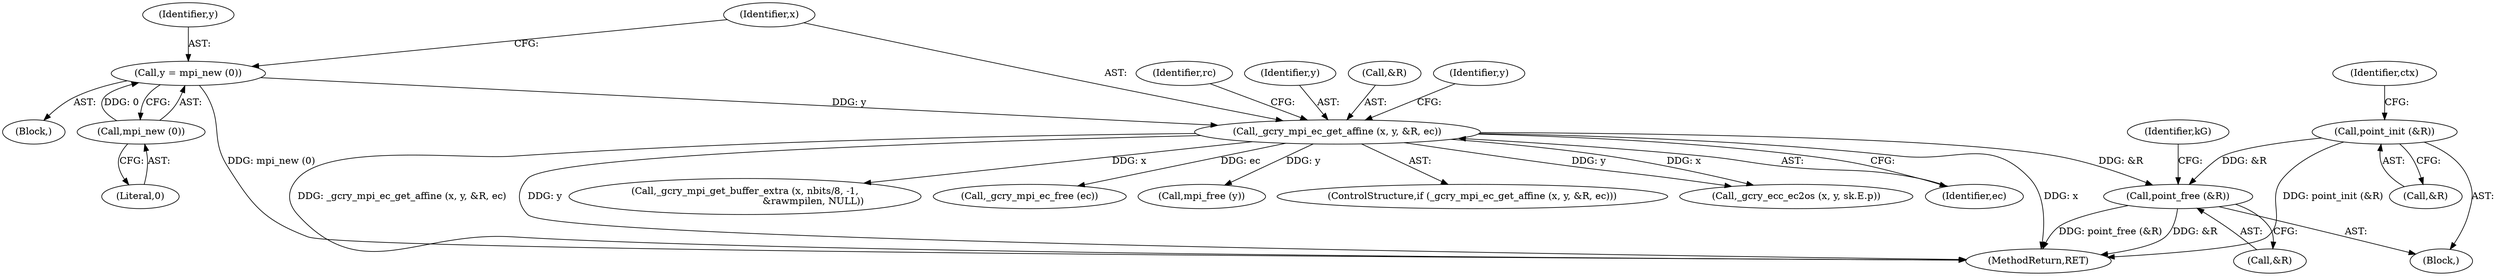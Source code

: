 digraph "0_gnupg_da780c8183cccc8f533c8ace8211ac2cb2bdee7b@API" {
"1000686" [label="(Call,point_free (&R))"];
"1000157" [label="(Call,point_init (&R))"];
"1000590" [label="(Call,_gcry_mpi_ec_get_affine (x, y, &R, ec))"];
"1000585" [label="(Call,y = mpi_new (0))"];
"1000587" [label="(Call,mpi_new (0))"];
"1000598" [label="(Identifier,rc)"];
"1000592" [label="(Identifier,y)"];
"1000668" [label="(Call,mpi_free (y))"];
"1000587" [label="(Call,mpi_new (0))"];
"1000589" [label="(ControlStructure,if (_gcry_mpi_ec_get_affine (x, y, &R, ec)))"];
"1000605" [label="(Call,_gcry_ecc_ec2os (x, y, sk.E.p))"];
"1000686" [label="(Call,point_free (&R))"];
"1000593" [label="(Call,&R)"];
"1000113" [label="(Block,)"];
"1000588" [label="(Literal,0)"];
"1000691" [label="(Identifier,kG)"];
"1000162" [label="(Identifier,ctx)"];
"1000687" [label="(Call,&R)"];
"1000590" [label="(Call,_gcry_mpi_ec_get_affine (x, y, &R, ec))"];
"1000595" [label="(Identifier,ec)"];
"1000602" [label="(Identifier,y)"];
"1000591" [label="(Identifier,x)"];
"1000756" [label="(MethodReturn,RET)"];
"1000619" [label="(Call,_gcry_mpi_get_buffer_extra (x, nbits/8, -1,\n                                             &rawmpilen, NULL))"];
"1000586" [label="(Identifier,y)"];
"1000585" [label="(Call,y = mpi_new (0))"];
"1000158" [label="(Call,&R)"];
"1000580" [label="(Block,)"];
"1000743" [label="(Call,_gcry_mpi_ec_free (ec))"];
"1000157" [label="(Call,point_init (&R))"];
"1000686" -> "1000113"  [label="AST: "];
"1000686" -> "1000687"  [label="CFG: "];
"1000687" -> "1000686"  [label="AST: "];
"1000691" -> "1000686"  [label="CFG: "];
"1000686" -> "1000756"  [label="DDG: &R"];
"1000686" -> "1000756"  [label="DDG: point_free (&R)"];
"1000157" -> "1000686"  [label="DDG: &R"];
"1000590" -> "1000686"  [label="DDG: &R"];
"1000157" -> "1000113"  [label="AST: "];
"1000157" -> "1000158"  [label="CFG: "];
"1000158" -> "1000157"  [label="AST: "];
"1000162" -> "1000157"  [label="CFG: "];
"1000157" -> "1000756"  [label="DDG: point_init (&R)"];
"1000590" -> "1000589"  [label="AST: "];
"1000590" -> "1000595"  [label="CFG: "];
"1000591" -> "1000590"  [label="AST: "];
"1000592" -> "1000590"  [label="AST: "];
"1000593" -> "1000590"  [label="AST: "];
"1000595" -> "1000590"  [label="AST: "];
"1000598" -> "1000590"  [label="CFG: "];
"1000602" -> "1000590"  [label="CFG: "];
"1000590" -> "1000756"  [label="DDG: _gcry_mpi_ec_get_affine (x, y, &R, ec)"];
"1000590" -> "1000756"  [label="DDG: y"];
"1000590" -> "1000756"  [label="DDG: x"];
"1000585" -> "1000590"  [label="DDG: y"];
"1000590" -> "1000605"  [label="DDG: x"];
"1000590" -> "1000605"  [label="DDG: y"];
"1000590" -> "1000619"  [label="DDG: x"];
"1000590" -> "1000668"  [label="DDG: y"];
"1000590" -> "1000743"  [label="DDG: ec"];
"1000585" -> "1000580"  [label="AST: "];
"1000585" -> "1000587"  [label="CFG: "];
"1000586" -> "1000585"  [label="AST: "];
"1000587" -> "1000585"  [label="AST: "];
"1000591" -> "1000585"  [label="CFG: "];
"1000585" -> "1000756"  [label="DDG: mpi_new (0)"];
"1000587" -> "1000585"  [label="DDG: 0"];
"1000587" -> "1000588"  [label="CFG: "];
"1000588" -> "1000587"  [label="AST: "];
}
